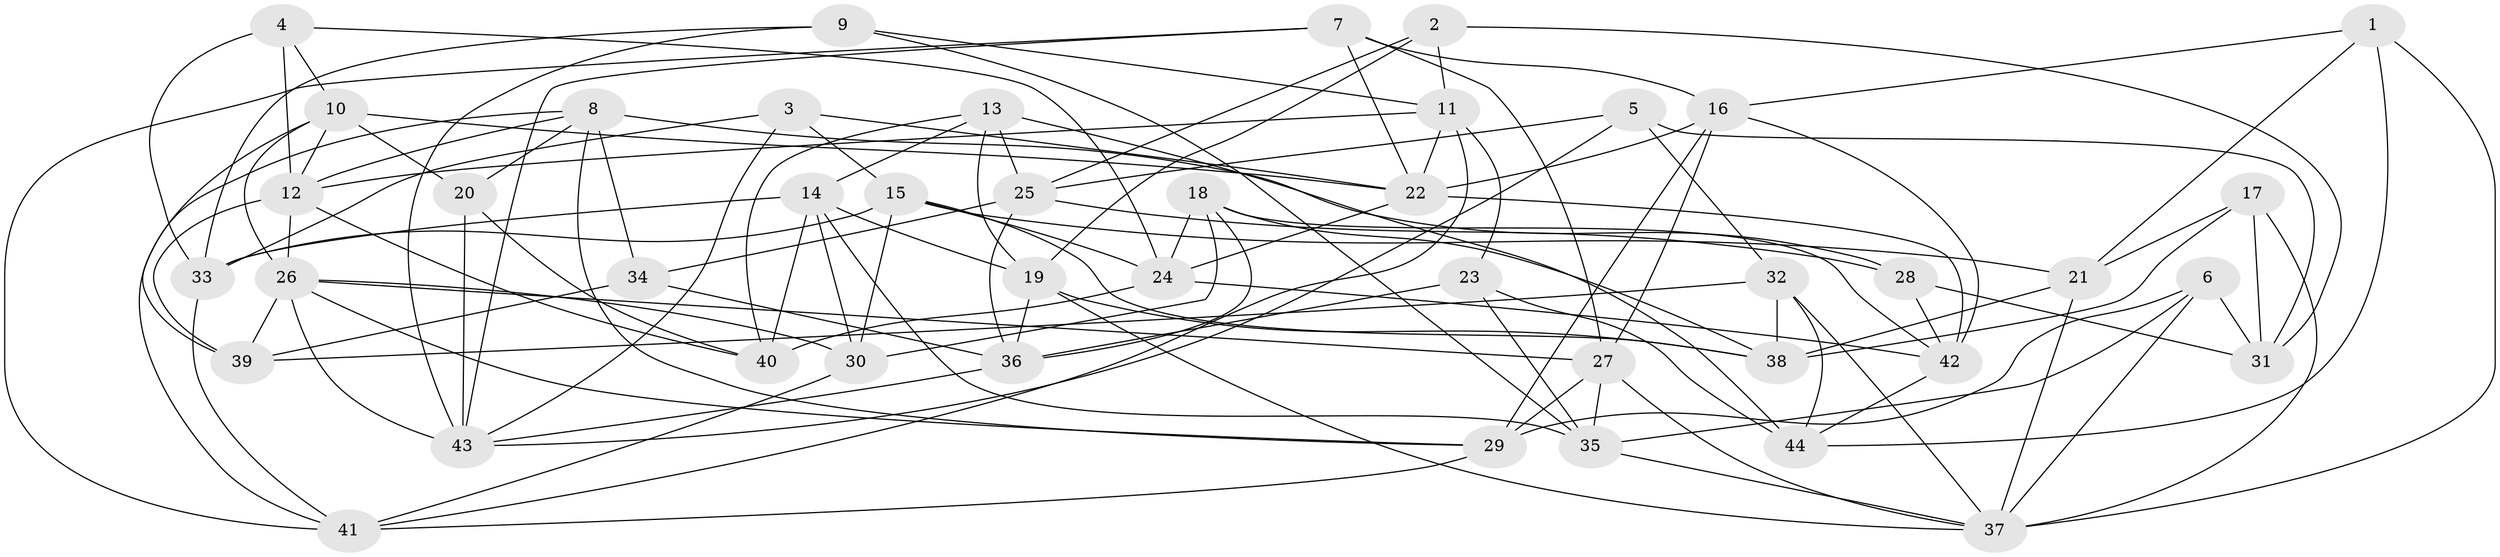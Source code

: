 // original degree distribution, {4: 1.0}
// Generated by graph-tools (version 1.1) at 2025/03/03/09/25 03:03:07]
// undirected, 44 vertices, 118 edges
graph export_dot {
graph [start="1"]
  node [color=gray90,style=filled];
  1;
  2;
  3;
  4;
  5;
  6;
  7;
  8;
  9;
  10;
  11;
  12;
  13;
  14;
  15;
  16;
  17;
  18;
  19;
  20;
  21;
  22;
  23;
  24;
  25;
  26;
  27;
  28;
  29;
  30;
  31;
  32;
  33;
  34;
  35;
  36;
  37;
  38;
  39;
  40;
  41;
  42;
  43;
  44;
  1 -- 16 [weight=1.0];
  1 -- 21 [weight=1.0];
  1 -- 37 [weight=1.0];
  1 -- 44 [weight=1.0];
  2 -- 11 [weight=1.0];
  2 -- 19 [weight=1.0];
  2 -- 25 [weight=1.0];
  2 -- 31 [weight=1.0];
  3 -- 15 [weight=1.0];
  3 -- 22 [weight=1.0];
  3 -- 33 [weight=1.0];
  3 -- 43 [weight=1.0];
  4 -- 10 [weight=1.0];
  4 -- 12 [weight=1.0];
  4 -- 24 [weight=1.0];
  4 -- 33 [weight=1.0];
  5 -- 25 [weight=1.0];
  5 -- 31 [weight=1.0];
  5 -- 32 [weight=1.0];
  5 -- 43 [weight=1.0];
  6 -- 29 [weight=1.0];
  6 -- 31 [weight=1.0];
  6 -- 35 [weight=1.0];
  6 -- 37 [weight=1.0];
  7 -- 16 [weight=1.0];
  7 -- 22 [weight=2.0];
  7 -- 27 [weight=1.0];
  7 -- 41 [weight=1.0];
  7 -- 43 [weight=1.0];
  8 -- 12 [weight=1.0];
  8 -- 20 [weight=1.0];
  8 -- 28 [weight=1.0];
  8 -- 29 [weight=1.0];
  8 -- 34 [weight=1.0];
  8 -- 41 [weight=1.0];
  9 -- 11 [weight=1.0];
  9 -- 33 [weight=1.0];
  9 -- 35 [weight=1.0];
  9 -- 43 [weight=1.0];
  10 -- 12 [weight=1.0];
  10 -- 20 [weight=1.0];
  10 -- 22 [weight=1.0];
  10 -- 26 [weight=1.0];
  10 -- 39 [weight=1.0];
  11 -- 12 [weight=1.0];
  11 -- 22 [weight=1.0];
  11 -- 23 [weight=1.0];
  11 -- 41 [weight=1.0];
  12 -- 26 [weight=1.0];
  12 -- 39 [weight=1.0];
  12 -- 40 [weight=2.0];
  13 -- 14 [weight=1.0];
  13 -- 19 [weight=1.0];
  13 -- 25 [weight=1.0];
  13 -- 40 [weight=1.0];
  13 -- 44 [weight=2.0];
  14 -- 19 [weight=1.0];
  14 -- 30 [weight=1.0];
  14 -- 33 [weight=1.0];
  14 -- 35 [weight=1.0];
  14 -- 40 [weight=1.0];
  15 -- 21 [weight=1.0];
  15 -- 24 [weight=1.0];
  15 -- 30 [weight=1.0];
  15 -- 33 [weight=1.0];
  15 -- 38 [weight=1.0];
  16 -- 22 [weight=1.0];
  16 -- 27 [weight=1.0];
  16 -- 29 [weight=1.0];
  16 -- 42 [weight=1.0];
  17 -- 21 [weight=2.0];
  17 -- 31 [weight=2.0];
  17 -- 37 [weight=1.0];
  17 -- 38 [weight=1.0];
  18 -- 24 [weight=1.0];
  18 -- 30 [weight=2.0];
  18 -- 36 [weight=1.0];
  18 -- 38 [weight=1.0];
  18 -- 42 [weight=1.0];
  19 -- 36 [weight=1.0];
  19 -- 37 [weight=1.0];
  19 -- 38 [weight=1.0];
  20 -- 40 [weight=1.0];
  20 -- 43 [weight=1.0];
  21 -- 37 [weight=1.0];
  21 -- 38 [weight=1.0];
  22 -- 24 [weight=1.0];
  22 -- 42 [weight=1.0];
  23 -- 35 [weight=1.0];
  23 -- 36 [weight=1.0];
  23 -- 44 [weight=1.0];
  24 -- 40 [weight=1.0];
  24 -- 42 [weight=1.0];
  25 -- 28 [weight=1.0];
  25 -- 34 [weight=1.0];
  25 -- 36 [weight=1.0];
  26 -- 27 [weight=1.0];
  26 -- 29 [weight=1.0];
  26 -- 30 [weight=1.0];
  26 -- 39 [weight=1.0];
  26 -- 43 [weight=2.0];
  27 -- 29 [weight=1.0];
  27 -- 35 [weight=1.0];
  27 -- 37 [weight=1.0];
  28 -- 31 [weight=1.0];
  28 -- 42 [weight=1.0];
  29 -- 41 [weight=1.0];
  30 -- 41 [weight=1.0];
  32 -- 37 [weight=1.0];
  32 -- 38 [weight=1.0];
  32 -- 39 [weight=2.0];
  32 -- 44 [weight=1.0];
  33 -- 41 [weight=1.0];
  34 -- 36 [weight=1.0];
  34 -- 39 [weight=1.0];
  35 -- 37 [weight=1.0];
  36 -- 43 [weight=1.0];
  42 -- 44 [weight=1.0];
}
